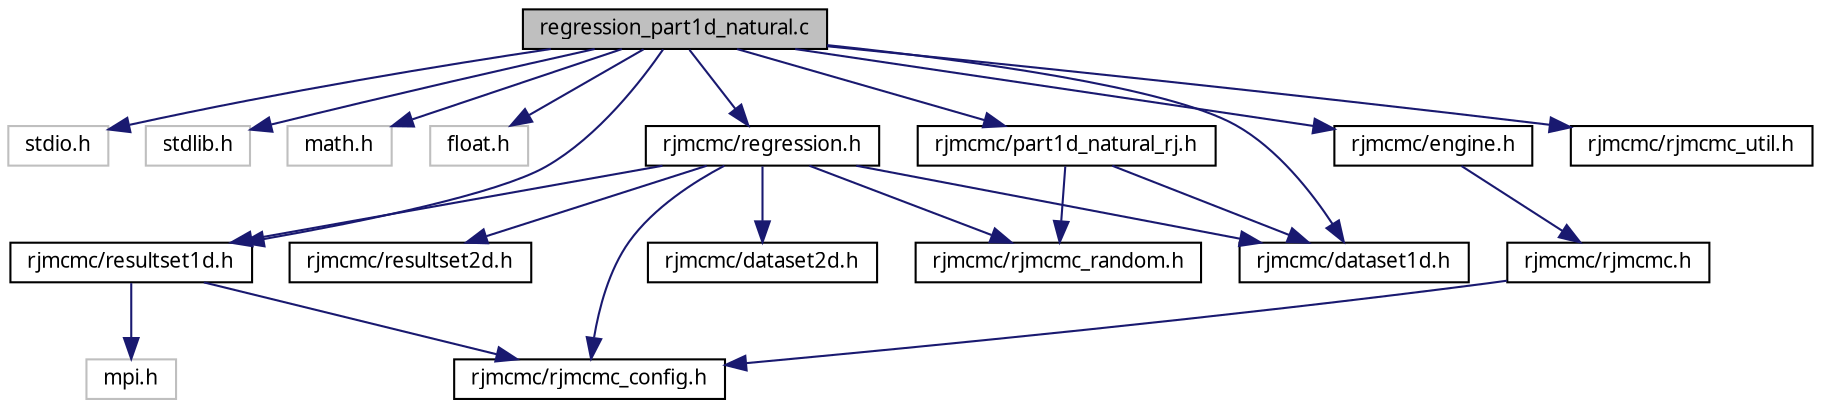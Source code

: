 digraph "regression_part1d_natural.c"
{
  edge [fontname="FreeSans.ttf",fontsize="10",labelfontname="FreeSans.ttf",labelfontsize="10"];
  node [fontname="FreeSans.ttf",fontsize="10",shape=record];
  Node1 [label="regression_part1d_natural.c",height=0.2,width=0.4,color="black", fillcolor="grey75", style="filled", fontcolor="black"];
  Node1 -> Node2 [color="midnightblue",fontsize="10",style="solid"];
  Node2 [label="stdio.h",height=0.2,width=0.4,color="grey75", fillcolor="white", style="filled"];
  Node1 -> Node3 [color="midnightblue",fontsize="10",style="solid"];
  Node3 [label="stdlib.h",height=0.2,width=0.4,color="grey75", fillcolor="white", style="filled"];
  Node1 -> Node4 [color="midnightblue",fontsize="10",style="solid"];
  Node4 [label="math.h",height=0.2,width=0.4,color="grey75", fillcolor="white", style="filled"];
  Node1 -> Node5 [color="midnightblue",fontsize="10",style="solid"];
  Node5 [label="float.h",height=0.2,width=0.4,color="grey75", fillcolor="white", style="filled"];
  Node1 -> Node6 [color="midnightblue",fontsize="10",style="solid"];
  Node6 [label="rjmcmc/regression.h",height=0.2,width=0.4,color="black", fillcolor="white", style="filled",URL="$regression_8h.html",tooltip="Single, 1D Partitioned and 2D Partitioned Regression. "];
  Node6 -> Node7 [color="midnightblue",fontsize="10",style="solid"];
  Node7 [label="rjmcmc/rjmcmc_config.h",height=0.2,width=0.4,color="black", fillcolor="white", style="filled",URL="$rjmcmc__config_8h.html"];
  Node6 -> Node8 [color="midnightblue",fontsize="10",style="solid"];
  Node8 [label="rjmcmc/resultset1d.h",height=0.2,width=0.4,color="black", fillcolor="white", style="filled",URL="$resultset1d_8h.html"];
  Node8 -> Node7 [color="midnightblue",fontsize="10",style="solid"];
  Node8 -> Node9 [color="midnightblue",fontsize="10",style="solid"];
  Node9 [label="mpi.h",height=0.2,width=0.4,color="grey75", fillcolor="white", style="filled"];
  Node6 -> Node10 [color="midnightblue",fontsize="10",style="solid"];
  Node10 [label="rjmcmc/dataset1d.h",height=0.2,width=0.4,color="black", fillcolor="white", style="filled",URL="$dataset1d_8h.html",tooltip="1D Dataset Storage "];
  Node6 -> Node11 [color="midnightblue",fontsize="10",style="solid"];
  Node11 [label="rjmcmc/resultset2d.h",height=0.2,width=0.4,color="black", fillcolor="white", style="filled",URL="$resultset2d_8h.html"];
  Node6 -> Node12 [color="midnightblue",fontsize="10",style="solid"];
  Node12 [label="rjmcmc/dataset2d.h",height=0.2,width=0.4,color="black", fillcolor="white", style="filled",URL="$dataset2d_8h.html",tooltip="2D Dataset Storage "];
  Node6 -> Node13 [color="midnightblue",fontsize="10",style="solid"];
  Node13 [label="rjmcmc/rjmcmc_random.h",height=0.2,width=0.4,color="black", fillcolor="white", style="filled",URL="$rjmcmc__random_8h.html"];
  Node1 -> Node14 [color="midnightblue",fontsize="10",style="solid"];
  Node14 [label="rjmcmc/engine.h",height=0.2,width=0.4,color="black", fillcolor="white", style="filled",URL="$engine_8h.html"];
  Node14 -> Node15 [color="midnightblue",fontsize="10",style="solid"];
  Node15 [label="rjmcmc/rjmcmc.h",height=0.2,width=0.4,color="black", fillcolor="white", style="filled",URL="$rjmcmc_8h.html"];
  Node15 -> Node7 [color="midnightblue",fontsize="10",style="solid"];
  Node1 -> Node8 [color="midnightblue",fontsize="10",style="solid"];
  Node1 -> Node16 [color="midnightblue",fontsize="10",style="solid"];
  Node16 [label="rjmcmc/part1d_natural_rj.h",height=0.2,width=0.4,color="black", fillcolor="white", style="filled",URL="$part1d__natural__rj_8h.html"];
  Node16 -> Node10 [color="midnightblue",fontsize="10",style="solid"];
  Node16 -> Node13 [color="midnightblue",fontsize="10",style="solid"];
  Node1 -> Node10 [color="midnightblue",fontsize="10",style="solid"];
  Node1 -> Node17 [color="midnightblue",fontsize="10",style="solid"];
  Node17 [label="rjmcmc/rjmcmc_util.h",height=0.2,width=0.4,color="black", fillcolor="white", style="filled",URL="$rjmcmc__util_8h.html"];
}
